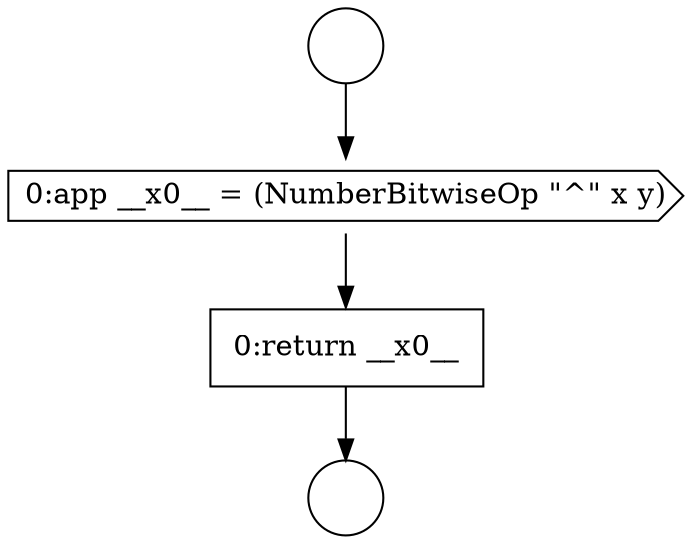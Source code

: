 digraph {
  node93 [shape=circle label=" " color="black" fillcolor="white" style=filled]
  node95 [shape=cds, label=<<font color="black">0:app __x0__ = (NumberBitwiseOp &quot;^&quot; x y)</font>> color="black" fillcolor="white" style=filled]
  node96 [shape=none, margin=0, label=<<font color="black">
    <table border="0" cellborder="1" cellspacing="0" cellpadding="10">
      <tr><td align="left">0:return __x0__</td></tr>
    </table>
  </font>> color="black" fillcolor="white" style=filled]
  node94 [shape=circle label=" " color="black" fillcolor="white" style=filled]
  node93 -> node95 [ color="black"]
  node95 -> node96 [ color="black"]
  node96 -> node94 [ color="black"]
}
